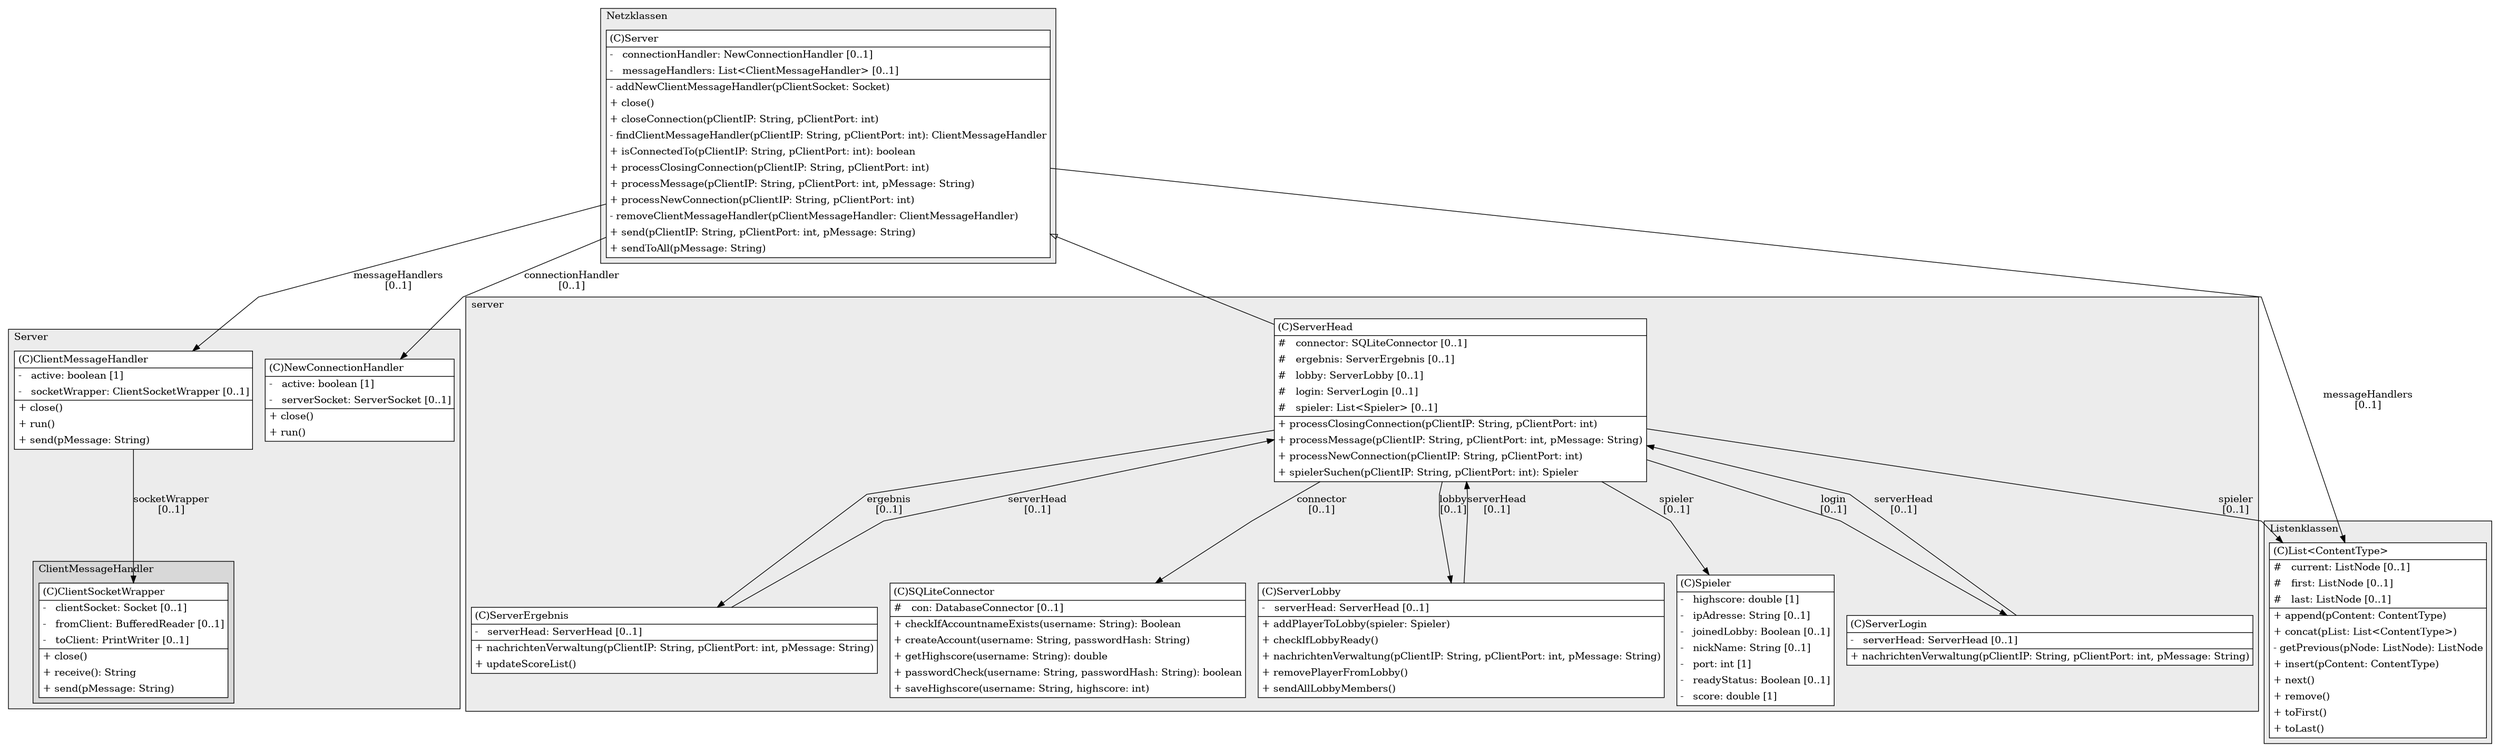 @startuml

/' diagram meta data start
config=StructureConfiguration;
{
  "projectClassification": {
    "searchMode": "OpenProject", // OpenProject, AllProjects
    "includedProjects": "",
    "pathEndKeywords": "*.impl",
    "isClientPath": "",
    "isClientName": "",
    "isTestPath": "",
    "isTestName": "",
    "isMappingPath": "",
    "isMappingName": "",
    "isDataAccessPath": "",
    "isDataAccessName": "",
    "isDataStructurePath": "",
    "isDataStructureName": "",
    "isInterfaceStructuresPath": "",
    "isInterfaceStructuresName": "",
    "isEntryPointPath": "",
    "isEntryPointName": ""
  },
  "graphRestriction": {
    "classPackageExcludeFilter": "",
    "classPackageIncludeFilter": "",
    "classNameExcludeFilter": "",
    "classNameIncludeFilter": "",
    "methodNameExcludeFilter": "",
    "methodNameIncludeFilter": "",
    "removeByInheritance": "", // inheritance/annotation based filtering is done in a second step
    "removeByAnnotation": "",
    "removeByClassPackage": "", // cleanup the graph after inheritance/annotation based filtering is done
    "removeByClassName": "",
    "cutMappings": false,
    "cutEnum": true,
    "cutTests": true,
    "cutClient": true,
    "cutDataAccess": true,
    "cutInterfaceStructures": true,
    "cutDataStructures": true,
    "cutGetterAndSetter": true,
    "cutConstructors": true
  },
  "graphTraversal": {
    "forwardDepth": 3,
    "backwardDepth": 3,
    "classPackageExcludeFilter": "",
    "classPackageIncludeFilter": "",
    "classNameExcludeFilter": "",
    "classNameIncludeFilter": "",
    "methodNameExcludeFilter": "",
    "methodNameIncludeFilter": "",
    "hideMappings": false,
    "hideDataStructures": false,
    "hidePrivateMethods": true,
    "hideInterfaceCalls": true, // indirection: implementation -> interface (is hidden) -> implementation
    "onlyShowApplicationEntryPoints": false // root node is included
  },
  "details": {
    "aggregation": "GroupByClass", // ByClass, GroupByClass, None
    "showClassGenericTypes": true,
    "showMethods": true,
    "showMethodParameterNames": true,
    "showMethodParameterTypes": true,
    "showMethodReturnType": true,
    "showPackageLevels": 2,
    "showDetailedClassStructure": true
  },
  "rootClass": "game.server.ServerHead"
}
diagram meta data end '/



digraph g {
    rankdir="TB"
    splines=polyline
    

'nodes 
subgraph cluster_1225578732 { 
   	label=Netzklassen
	labeljust=l
	fillcolor="#ececec"
	style=filled
   
   Server1225578732[
	label=<<TABLE BORDER="1" CELLBORDER="0" CELLPADDING="4" CELLSPACING="0">
<TR><TD ALIGN="LEFT" >(C)Server</TD></TR>
<HR/>
<TR><TD ALIGN="LEFT" >-   connectionHandler: NewConnectionHandler [0..1]</TD></TR>
<TR><TD ALIGN="LEFT" >-   messageHandlers: List&lt;ClientMessageHandler&gt; [0..1]</TD></TR>
<HR/>
<TR><TD ALIGN="LEFT" >- addNewClientMessageHandler(pClientSocket: Socket)</TD></TR>
<TR><TD ALIGN="LEFT" >+ close()</TD></TR>
<TR><TD ALIGN="LEFT" >+ closeConnection(pClientIP: String, pClientPort: int)</TD></TR>
<TR><TD ALIGN="LEFT" >- findClientMessageHandler(pClientIP: String, pClientPort: int): ClientMessageHandler</TD></TR>
<TR><TD ALIGN="LEFT" >+ isConnectedTo(pClientIP: String, pClientPort: int): boolean</TD></TR>
<TR><TD ALIGN="LEFT" >+ processClosingConnection(pClientIP: String, pClientPort: int)</TD></TR>
<TR><TD ALIGN="LEFT" >+ processMessage(pClientIP: String, pClientPort: int, pMessage: String)</TD></TR>
<TR><TD ALIGN="LEFT" >+ processNewConnection(pClientIP: String, pClientPort: int)</TD></TR>
<TR><TD ALIGN="LEFT" >- removeClientMessageHandler(pClientMessageHandler: ClientMessageHandler)</TD></TR>
<TR><TD ALIGN="LEFT" >+ send(pClientIP: String, pClientPort: int, pMessage: String)</TD></TR>
<TR><TD ALIGN="LEFT" >+ sendToAll(pMessage: String)</TD></TR>
</TABLE>>
	style=filled
	margin=0
	shape=plaintext
	fillcolor="#FFFFFF"
];
} 

subgraph cluster_1821959325 { 
   	label=Server
	labeljust=l
	fillcolor="#ececec"
	style=filled
   
   ClientMessageHandler2018818395[
	label=<<TABLE BORDER="1" CELLBORDER="0" CELLPADDING="4" CELLSPACING="0">
<TR><TD ALIGN="LEFT" >(C)ClientMessageHandler</TD></TR>
<HR/>
<TR><TD ALIGN="LEFT" >-   active: boolean [1]</TD></TR>
<TR><TD ALIGN="LEFT" >-   socketWrapper: ClientSocketWrapper [0..1]</TD></TR>
<HR/>
<TR><TD ALIGN="LEFT" >+ close()</TD></TR>
<TR><TD ALIGN="LEFT" >+ run()</TD></TR>
<TR><TD ALIGN="LEFT" >+ send(pMessage: String)</TD></TR>
</TABLE>>
	style=filled
	margin=0
	shape=plaintext
	fillcolor="#FFFFFF"
];

NewConnectionHandler2018818395[
	label=<<TABLE BORDER="1" CELLBORDER="0" CELLPADDING="4" CELLSPACING="0">
<TR><TD ALIGN="LEFT" >(C)NewConnectionHandler</TD></TR>
<HR/>
<TR><TD ALIGN="LEFT" >-   active: boolean [1]</TD></TR>
<TR><TD ALIGN="LEFT" >-   serverSocket: ServerSocket [0..1]</TD></TR>
<HR/>
<TR><TD ALIGN="LEFT" >+ close()</TD></TR>
<TR><TD ALIGN="LEFT" >+ run()</TD></TR>
</TABLE>>
	style=filled
	margin=0
	shape=plaintext
	fillcolor="#FFFFFF"
];

subgraph cluster_1639132089 { 
   	label=ClientMessageHandler
	labeljust=l
	fillcolor="#d8d8d8"
	style=filled
   
   ClientSocketWrapper1530790473[
	label=<<TABLE BORDER="1" CELLBORDER="0" CELLPADDING="4" CELLSPACING="0">
<TR><TD ALIGN="LEFT" >(C)ClientSocketWrapper</TD></TR>
<HR/>
<TR><TD ALIGN="LEFT" >-   clientSocket: Socket [0..1]</TD></TR>
<TR><TD ALIGN="LEFT" >-   fromClient: BufferedReader [0..1]</TD></TR>
<TR><TD ALIGN="LEFT" >-   toClient: PrintWriter [0..1]</TD></TR>
<HR/>
<TR><TD ALIGN="LEFT" >+ close()</TD></TR>
<TR><TD ALIGN="LEFT" >+ receive(): String</TD></TR>
<TR><TD ALIGN="LEFT" >+ send(pMessage: String)</TD></TR>
</TABLE>>
	style=filled
	margin=0
	shape=plaintext
	fillcolor="#FFFFFF"
];
} 
} 

subgraph cluster_2036697502 { 
   	label=Listenklassen
	labeljust=l
	fillcolor="#ececec"
	style=filled
   
   List2036697502[
	label=<<TABLE BORDER="1" CELLBORDER="0" CELLPADDING="4" CELLSPACING="0">
<TR><TD ALIGN="LEFT" >(C)List&lt;ContentType&gt;</TD></TR>
<HR/>
<TR><TD ALIGN="LEFT" >#   current: ListNode [0..1]</TD></TR>
<TR><TD ALIGN="LEFT" >#   first: ListNode [0..1]</TD></TR>
<TR><TD ALIGN="LEFT" >#   last: ListNode [0..1]</TD></TR>
<HR/>
<TR><TD ALIGN="LEFT" >+ append(pContent: ContentType)</TD></TR>
<TR><TD ALIGN="LEFT" >+ concat(pList: List&lt;ContentType&gt;)</TD></TR>
<TR><TD ALIGN="LEFT" >- getPrevious(pNode: ListNode): ListNode</TD></TR>
<TR><TD ALIGN="LEFT" >+ insert(pContent: ContentType)</TD></TR>
<TR><TD ALIGN="LEFT" >+ next()</TD></TR>
<TR><TD ALIGN="LEFT" >+ remove()</TD></TR>
<TR><TD ALIGN="LEFT" >+ toFirst()</TD></TR>
<TR><TD ALIGN="LEFT" >+ toLast()</TD></TR>
</TABLE>>
	style=filled
	margin=0
	shape=plaintext
	fillcolor="#FFFFFF"
];
} 

subgraph cluster_905826493 { 
   	label=server
	labeljust=l
	fillcolor="#ececec"
	style=filled
   
   SQLiteConnector533556033[
	label=<<TABLE BORDER="1" CELLBORDER="0" CELLPADDING="4" CELLSPACING="0">
<TR><TD ALIGN="LEFT" >(C)SQLiteConnector</TD></TR>
<HR/>
<TR><TD ALIGN="LEFT" >#   con: DatabaseConnector [0..1]</TD></TR>
<HR/>
<TR><TD ALIGN="LEFT" >+ checkIfAccountnameExists(username: String): Boolean</TD></TR>
<TR><TD ALIGN="LEFT" >+ createAccount(username: String, passwordHash: String)</TD></TR>
<TR><TD ALIGN="LEFT" >+ getHighscore(username: String): double</TD></TR>
<TR><TD ALIGN="LEFT" >+ passwordCheck(username: String, passwordHash: String): boolean</TD></TR>
<TR><TD ALIGN="LEFT" >+ saveHighscore(username: String, highscore: int)</TD></TR>
</TABLE>>
	style=filled
	margin=0
	shape=plaintext
	fillcolor="#FFFFFF"
];

ServerErgebnis533556033[
	label=<<TABLE BORDER="1" CELLBORDER="0" CELLPADDING="4" CELLSPACING="0">
<TR><TD ALIGN="LEFT" >(C)ServerErgebnis</TD></TR>
<HR/>
<TR><TD ALIGN="LEFT" >-   serverHead: ServerHead [0..1]</TD></TR>
<HR/>
<TR><TD ALIGN="LEFT" >+ nachrichtenVerwaltung(pClientIP: String, pClientPort: int, pMessage: String)</TD></TR>
<TR><TD ALIGN="LEFT" >+ updateScoreList()</TD></TR>
</TABLE>>
	style=filled
	margin=0
	shape=plaintext
	fillcolor="#FFFFFF"
];

ServerHead533556033[
	label=<<TABLE BORDER="1" CELLBORDER="0" CELLPADDING="4" CELLSPACING="0">
<TR><TD ALIGN="LEFT" >(C)ServerHead</TD></TR>
<HR/>
<TR><TD ALIGN="LEFT" >#   connector: SQLiteConnector [0..1]</TD></TR>
<TR><TD ALIGN="LEFT" >#   ergebnis: ServerErgebnis [0..1]</TD></TR>
<TR><TD ALIGN="LEFT" >#   lobby: ServerLobby [0..1]</TD></TR>
<TR><TD ALIGN="LEFT" >#   login: ServerLogin [0..1]</TD></TR>
<TR><TD ALIGN="LEFT" >#   spieler: List&lt;Spieler&gt; [0..1]</TD></TR>
<HR/>
<TR><TD ALIGN="LEFT" >+ processClosingConnection(pClientIP: String, pClientPort: int)</TD></TR>
<TR><TD ALIGN="LEFT" >+ processMessage(pClientIP: String, pClientPort: int, pMessage: String)</TD></TR>
<TR><TD ALIGN="LEFT" >+ processNewConnection(pClientIP: String, pClientPort: int)</TD></TR>
<TR><TD ALIGN="LEFT" >+ spielerSuchen(pClientIP: String, pClientPort: int): Spieler</TD></TR>
</TABLE>>
	style=filled
	margin=0
	shape=plaintext
	fillcolor="#FFFFFF"
];

ServerLobby533556033[
	label=<<TABLE BORDER="1" CELLBORDER="0" CELLPADDING="4" CELLSPACING="0">
<TR><TD ALIGN="LEFT" >(C)ServerLobby</TD></TR>
<HR/>
<TR><TD ALIGN="LEFT" >-   serverHead: ServerHead [0..1]</TD></TR>
<HR/>
<TR><TD ALIGN="LEFT" >+ addPlayerToLobby(spieler: Spieler)</TD></TR>
<TR><TD ALIGN="LEFT" >+ checkIfLobbyReady()</TD></TR>
<TR><TD ALIGN="LEFT" >+ nachrichtenVerwaltung(pClientIP: String, pClientPort: int, pMessage: String)</TD></TR>
<TR><TD ALIGN="LEFT" >+ removePlayerFromLobby()</TD></TR>
<TR><TD ALIGN="LEFT" >+ sendAllLobbyMembers()</TD></TR>
</TABLE>>
	style=filled
	margin=0
	shape=plaintext
	fillcolor="#FFFFFF"
];

ServerLogin533556033[
	label=<<TABLE BORDER="1" CELLBORDER="0" CELLPADDING="4" CELLSPACING="0">
<TR><TD ALIGN="LEFT" >(C)ServerLogin</TD></TR>
<HR/>
<TR><TD ALIGN="LEFT" >-   serverHead: ServerHead [0..1]</TD></TR>
<HR/>
<TR><TD ALIGN="LEFT" >+ nachrichtenVerwaltung(pClientIP: String, pClientPort: int, pMessage: String)</TD></TR>
</TABLE>>
	style=filled
	margin=0
	shape=plaintext
	fillcolor="#FFFFFF"
];

Spieler533556033[
	label=<<TABLE BORDER="1" CELLBORDER="0" CELLPADDING="4" CELLSPACING="0">
<TR><TD ALIGN="LEFT" >(C)Spieler</TD></TR>
<HR/>
<TR><TD ALIGN="LEFT" >-   highscore: double [1]</TD></TR>
<TR><TD ALIGN="LEFT" >-   ipAdresse: String [0..1]</TD></TR>
<TR><TD ALIGN="LEFT" >-   joinedLobby: Boolean [0..1]</TD></TR>
<TR><TD ALIGN="LEFT" >-   nickName: String [0..1]</TD></TR>
<TR><TD ALIGN="LEFT" >-   port: int [1]</TD></TR>
<TR><TD ALIGN="LEFT" >-   readyStatus: Boolean [0..1]</TD></TR>
<TR><TD ALIGN="LEFT" >-   score: double [1]</TD></TR>
</TABLE>>
	style=filled
	margin=0
	shape=plaintext
	fillcolor="#FFFFFF"
];
} 

'edges    
ClientMessageHandler2018818395 -> ClientSocketWrapper1530790473[label="socketWrapper
[0..1]"];
Server1225578732 -> ClientMessageHandler2018818395[label="messageHandlers
[0..1]"];
Server1225578732 -> List2036697502[label="messageHandlers
[0..1]"];
Server1225578732 -> NewConnectionHandler2018818395[label="connectionHandler
[0..1]"];
Server1225578732 -> ServerHead533556033[arrowhead=none, arrowtail=empty, dir=both];
ServerErgebnis533556033 -> ServerHead533556033[label="serverHead
[0..1]"];
ServerHead533556033 -> List2036697502[label="spieler
[0..1]"];
ServerHead533556033 -> SQLiteConnector533556033[label="connector
[0..1]"];
ServerHead533556033 -> ServerErgebnis533556033[label="ergebnis
[0..1]"];
ServerHead533556033 -> ServerLobby533556033[label="lobby
[0..1]"];
ServerHead533556033 -> ServerLogin533556033[label="login
[0..1]"];
ServerHead533556033 -> Spieler533556033[label="spieler
[0..1]"];
ServerLobby533556033 -> ServerHead533556033[label="serverHead
[0..1]"];
ServerLogin533556033 -> ServerHead533556033[label="serverHead
[0..1]"];
    
}
@enduml
